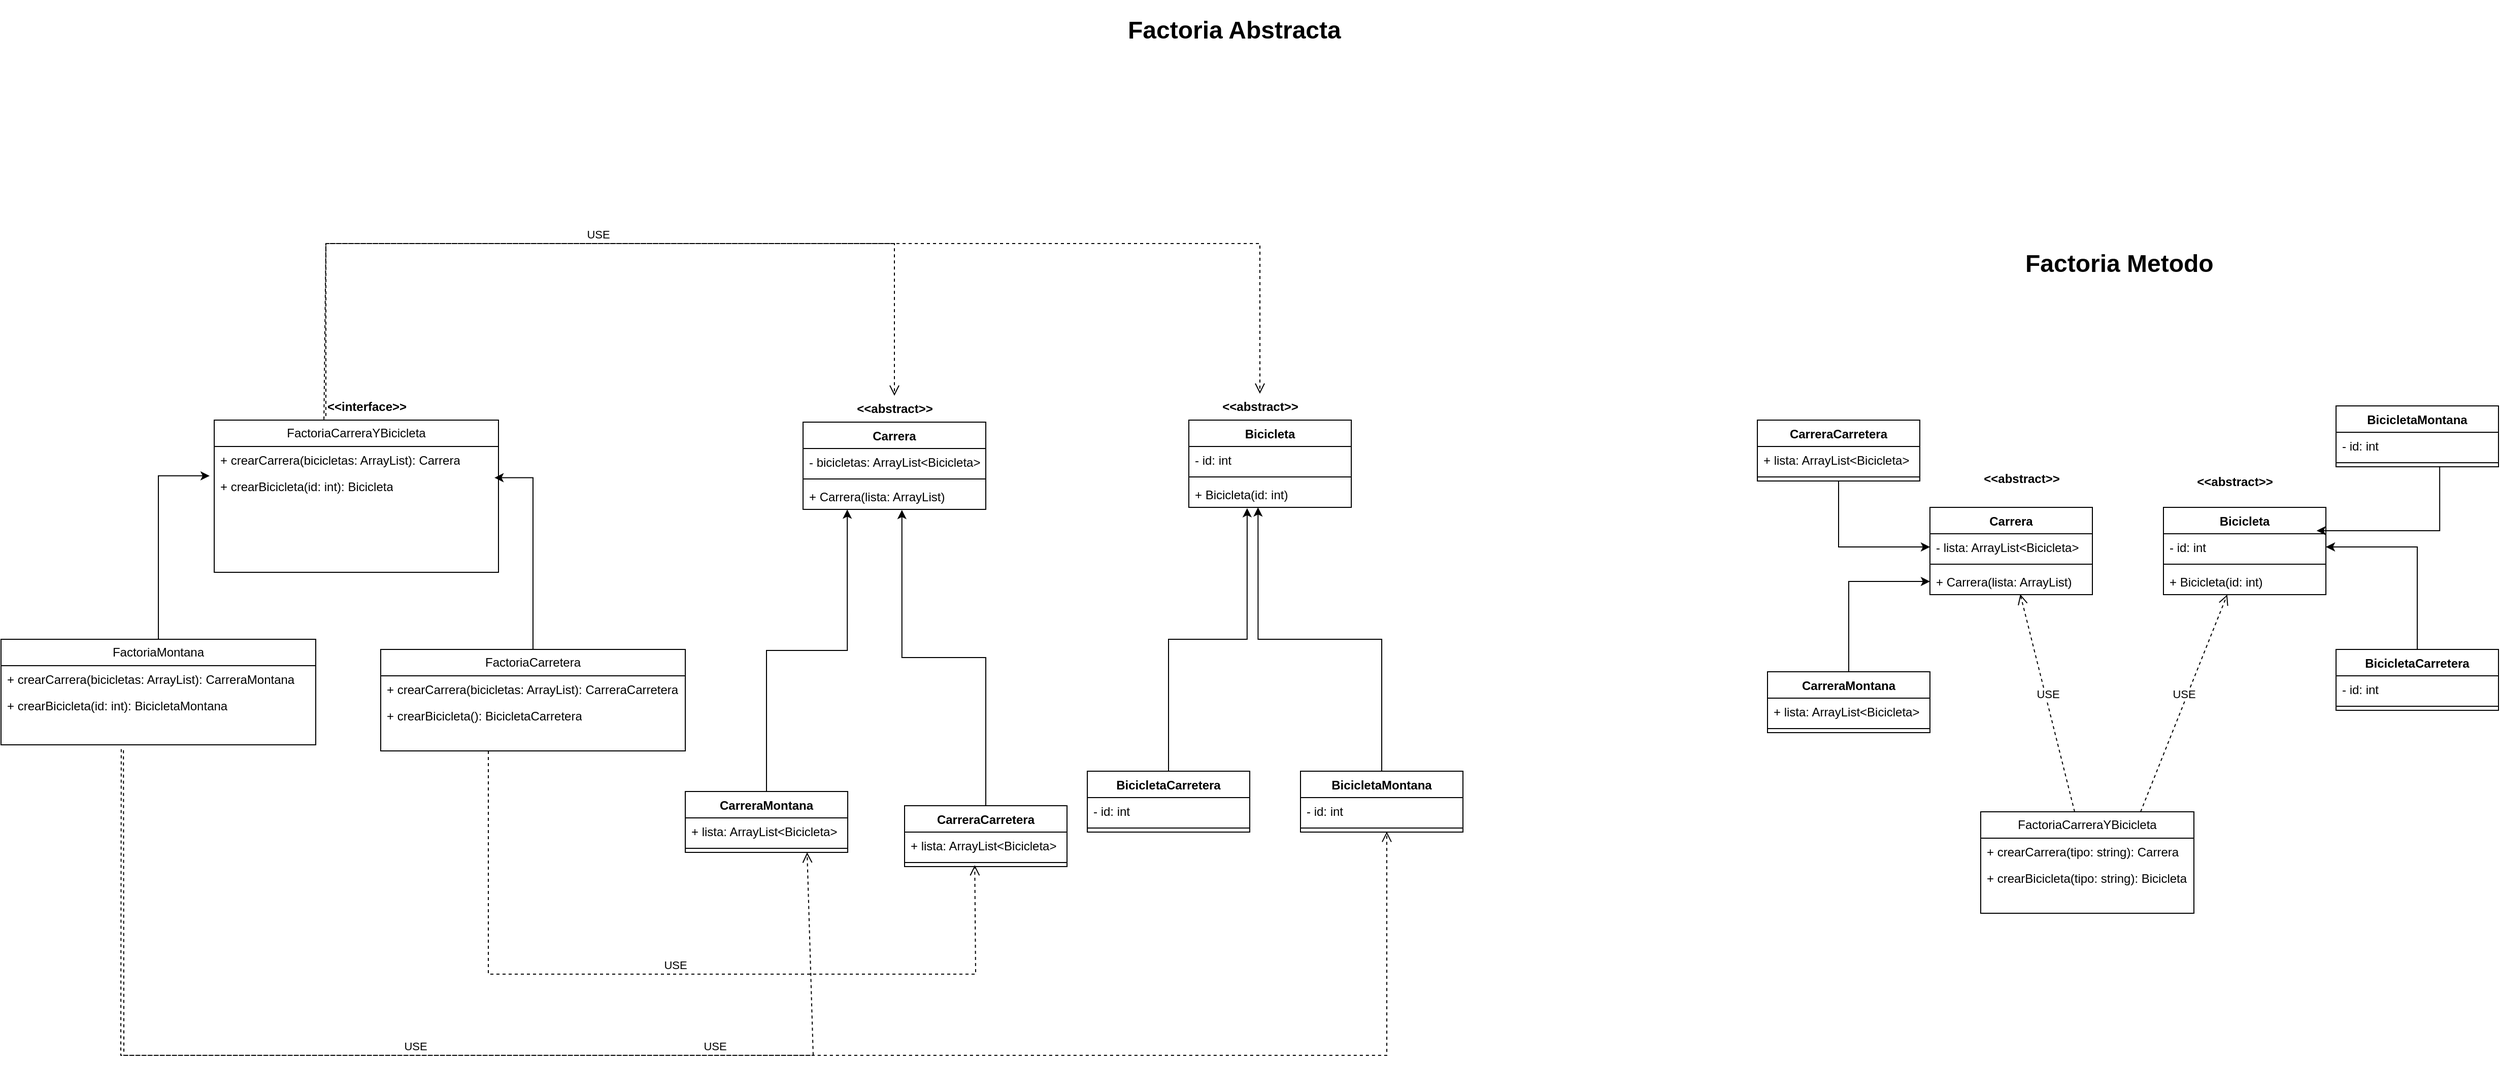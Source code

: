 <mxfile version="23.1.5" type="device">
  <diagram id="C5RBs43oDa-KdzZeNtuy" name="Page-1">
    <mxGraphModel dx="1958" dy="1063" grid="1" gridSize="10" guides="1" tooltips="1" connect="1" arrows="1" fold="1" page="0" pageScale="1" pageWidth="827" pageHeight="1169" math="0" shadow="0">
      <root>
        <mxCell id="WIyWlLk6GJQsqaUBKTNV-0" />
        <mxCell id="WIyWlLk6GJQsqaUBKTNV-1" parent="WIyWlLk6GJQsqaUBKTNV-0" />
        <mxCell id="eIwMA6RZp4UQQGY7Jjtt-12" value="FactoriaMontana" style="swimlane;fontStyle=0;childLayout=stackLayout;horizontal=1;startSize=26;fillColor=none;horizontalStack=0;resizeParent=1;resizeParentMax=0;resizeLast=0;collapsible=1;marginBottom=0;whiteSpace=wrap;html=1;" parent="WIyWlLk6GJQsqaUBKTNV-1" vertex="1">
          <mxGeometry x="-600" y="510" width="310" height="104" as="geometry" />
        </mxCell>
        <mxCell id="eIwMA6RZp4UQQGY7Jjtt-13" value="+ crearCarrera(bicicletas: ArrayList): CarreraMontana" style="text;strokeColor=none;fillColor=none;align=left;verticalAlign=top;spacingLeft=4;spacingRight=4;overflow=hidden;rotatable=0;points=[[0,0.5],[1,0.5]];portConstraint=eastwest;whiteSpace=wrap;html=1;" parent="eIwMA6RZp4UQQGY7Jjtt-12" vertex="1">
          <mxGeometry y="26" width="310" height="26" as="geometry" />
        </mxCell>
        <mxCell id="eIwMA6RZp4UQQGY7Jjtt-14" value="+ crearBicicleta(id: int): BicicletaMontana" style="text;strokeColor=none;fillColor=none;align=left;verticalAlign=top;spacingLeft=4;spacingRight=4;overflow=hidden;rotatable=0;points=[[0,0.5],[1,0.5]];portConstraint=eastwest;whiteSpace=wrap;html=1;" parent="eIwMA6RZp4UQQGY7Jjtt-12" vertex="1">
          <mxGeometry y="52" width="310" height="52" as="geometry" />
        </mxCell>
        <mxCell id="eIwMA6RZp4UQQGY7Jjtt-15" value="FactoriaCarretera" style="swimlane;fontStyle=0;childLayout=stackLayout;horizontal=1;startSize=26;fillColor=none;horizontalStack=0;resizeParent=1;resizeParentMax=0;resizeLast=0;collapsible=1;marginBottom=0;whiteSpace=wrap;html=1;" parent="WIyWlLk6GJQsqaUBKTNV-1" vertex="1">
          <mxGeometry x="-226" y="520" width="300" height="100" as="geometry" />
        </mxCell>
        <mxCell id="eIwMA6RZp4UQQGY7Jjtt-16" value="+ crearCarrera(bicicletas: ArrayList): CarreraCarretera" style="text;strokeColor=none;fillColor=none;align=left;verticalAlign=top;spacingLeft=4;spacingRight=4;overflow=hidden;rotatable=0;points=[[0,0.5],[1,0.5]];portConstraint=eastwest;whiteSpace=wrap;html=1;" parent="eIwMA6RZp4UQQGY7Jjtt-15" vertex="1">
          <mxGeometry y="26" width="300" height="26" as="geometry" />
        </mxCell>
        <mxCell id="eIwMA6RZp4UQQGY7Jjtt-17" value="+ crearBicicleta(): BicicletaCarretera" style="text;strokeColor=none;fillColor=none;align=left;verticalAlign=top;spacingLeft=4;spacingRight=4;overflow=hidden;rotatable=0;points=[[0,0.5],[1,0.5]];portConstraint=eastwest;whiteSpace=wrap;html=1;" parent="eIwMA6RZp4UQQGY7Jjtt-15" vertex="1">
          <mxGeometry y="52" width="300" height="48" as="geometry" />
        </mxCell>
        <mxCell id="eIwMA6RZp4UQQGY7Jjtt-20" style="edgeStyle=orthogonalEdgeStyle;rounded=0;orthogonalLoop=1;jettySize=auto;html=1;entryX=-0.016;entryY=0.03;entryDx=0;entryDy=0;entryPerimeter=0;" parent="WIyWlLk6GJQsqaUBKTNV-1" source="eIwMA6RZp4UQQGY7Jjtt-12" target="eIwMA6RZp4UQQGY7Jjtt-2" edge="1">
          <mxGeometry relative="1" as="geometry" />
        </mxCell>
        <mxCell id="eIwMA6RZp4UQQGY7Jjtt-21" style="edgeStyle=orthogonalEdgeStyle;rounded=0;orthogonalLoop=1;jettySize=auto;html=1;entryX=0.986;entryY=0.049;entryDx=0;entryDy=0;entryPerimeter=0;" parent="WIyWlLk6GJQsqaUBKTNV-1" source="eIwMA6RZp4UQQGY7Jjtt-15" target="eIwMA6RZp4UQQGY7Jjtt-2" edge="1">
          <mxGeometry relative="1" as="geometry" />
        </mxCell>
        <mxCell id="eIwMA6RZp4UQQGY7Jjtt-30" style="edgeStyle=orthogonalEdgeStyle;rounded=0;orthogonalLoop=1;jettySize=auto;html=1;entryX=0.242;entryY=1.005;entryDx=0;entryDy=0;entryPerimeter=0;" parent="WIyWlLk6GJQsqaUBKTNV-1" source="eIwMA6RZp4UQQGY7Jjtt-22" target="eIwMA6RZp4UQQGY7Jjtt-7" edge="1">
          <mxGeometry relative="1" as="geometry" />
        </mxCell>
        <mxCell id="eIwMA6RZp4UQQGY7Jjtt-22" value="CarreraMontana" style="swimlane;fontStyle=1;align=center;verticalAlign=top;childLayout=stackLayout;horizontal=1;startSize=26;horizontalStack=0;resizeParent=1;resizeParentMax=0;resizeLast=0;collapsible=1;marginBottom=0;whiteSpace=wrap;html=1;" parent="WIyWlLk6GJQsqaUBKTNV-1" vertex="1">
          <mxGeometry x="74" y="660" width="160" height="60" as="geometry" />
        </mxCell>
        <mxCell id="eIwMA6RZp4UQQGY7Jjtt-23" value="+ lista: ArrayList&amp;lt;Bicicleta&amp;gt;" style="text;strokeColor=none;fillColor=none;align=left;verticalAlign=top;spacingLeft=4;spacingRight=4;overflow=hidden;rotatable=0;points=[[0,0.5],[1,0.5]];portConstraint=eastwest;whiteSpace=wrap;html=1;" parent="eIwMA6RZp4UQQGY7Jjtt-22" vertex="1">
          <mxGeometry y="26" width="160" height="26" as="geometry" />
        </mxCell>
        <mxCell id="eIwMA6RZp4UQQGY7Jjtt-24" value="" style="line;strokeWidth=1;fillColor=none;align=left;verticalAlign=middle;spacingTop=-1;spacingLeft=3;spacingRight=3;rotatable=0;labelPosition=right;points=[];portConstraint=eastwest;strokeColor=inherit;" parent="eIwMA6RZp4UQQGY7Jjtt-22" vertex="1">
          <mxGeometry y="52" width="160" height="8" as="geometry" />
        </mxCell>
        <mxCell id="eIwMA6RZp4UQQGY7Jjtt-26" value="CarreraCarretera" style="swimlane;fontStyle=1;align=center;verticalAlign=top;childLayout=stackLayout;horizontal=1;startSize=26;horizontalStack=0;resizeParent=1;resizeParentMax=0;resizeLast=0;collapsible=1;marginBottom=0;whiteSpace=wrap;html=1;" parent="WIyWlLk6GJQsqaUBKTNV-1" vertex="1">
          <mxGeometry x="290" y="674" width="160" height="60" as="geometry" />
        </mxCell>
        <mxCell id="eIwMA6RZp4UQQGY7Jjtt-27" value="+ lista: ArrayList&amp;lt;Bicicleta&amp;gt;" style="text;strokeColor=none;fillColor=none;align=left;verticalAlign=top;spacingLeft=4;spacingRight=4;overflow=hidden;rotatable=0;points=[[0,0.5],[1,0.5]];portConstraint=eastwest;whiteSpace=wrap;html=1;" parent="eIwMA6RZp4UQQGY7Jjtt-26" vertex="1">
          <mxGeometry y="26" width="160" height="26" as="geometry" />
        </mxCell>
        <mxCell id="eIwMA6RZp4UQQGY7Jjtt-28" value="" style="line;strokeWidth=1;fillColor=none;align=left;verticalAlign=middle;spacingTop=-1;spacingLeft=3;spacingRight=3;rotatable=0;labelPosition=right;points=[];portConstraint=eastwest;strokeColor=inherit;" parent="eIwMA6RZp4UQQGY7Jjtt-26" vertex="1">
          <mxGeometry y="52" width="160" height="8" as="geometry" />
        </mxCell>
        <mxCell id="eIwMA6RZp4UQQGY7Jjtt-31" style="edgeStyle=orthogonalEdgeStyle;rounded=0;orthogonalLoop=1;jettySize=auto;html=1;entryX=0.541;entryY=1.02;entryDx=0;entryDy=0;entryPerimeter=0;" parent="WIyWlLk6GJQsqaUBKTNV-1" source="eIwMA6RZp4UQQGY7Jjtt-26" target="eIwMA6RZp4UQQGY7Jjtt-7" edge="1">
          <mxGeometry relative="1" as="geometry">
            <mxPoint x="310" y="400" as="targetPoint" />
          </mxGeometry>
        </mxCell>
        <mxCell id="eIwMA6RZp4UQQGY7Jjtt-41" style="edgeStyle=orthogonalEdgeStyle;rounded=0;orthogonalLoop=1;jettySize=auto;html=1;entryX=0.359;entryY=1.031;entryDx=0;entryDy=0;entryPerimeter=0;" parent="WIyWlLk6GJQsqaUBKTNV-1" source="eIwMA6RZp4UQQGY7Jjtt-32" target="eIwMA6RZp4UQQGY7Jjtt-11" edge="1">
          <mxGeometry relative="1" as="geometry" />
        </mxCell>
        <mxCell id="eIwMA6RZp4UQQGY7Jjtt-32" value="BicicletaCarretera" style="swimlane;fontStyle=1;align=center;verticalAlign=top;childLayout=stackLayout;horizontal=1;startSize=26;horizontalStack=0;resizeParent=1;resizeParentMax=0;resizeLast=0;collapsible=1;marginBottom=0;whiteSpace=wrap;html=1;" parent="WIyWlLk6GJQsqaUBKTNV-1" vertex="1">
          <mxGeometry x="470" y="640" width="160" height="60" as="geometry" />
        </mxCell>
        <mxCell id="eIwMA6RZp4UQQGY7Jjtt-33" value="- id: int" style="text;strokeColor=none;fillColor=none;align=left;verticalAlign=top;spacingLeft=4;spacingRight=4;overflow=hidden;rotatable=0;points=[[0,0.5],[1,0.5]];portConstraint=eastwest;whiteSpace=wrap;html=1;" parent="eIwMA6RZp4UQQGY7Jjtt-32" vertex="1">
          <mxGeometry y="26" width="160" height="26" as="geometry" />
        </mxCell>
        <mxCell id="eIwMA6RZp4UQQGY7Jjtt-34" value="" style="line;strokeWidth=1;fillColor=none;align=left;verticalAlign=middle;spacingTop=-1;spacingLeft=3;spacingRight=3;rotatable=0;labelPosition=right;points=[];portConstraint=eastwest;strokeColor=inherit;" parent="eIwMA6RZp4UQQGY7Jjtt-32" vertex="1">
          <mxGeometry y="52" width="160" height="8" as="geometry" />
        </mxCell>
        <mxCell id="eIwMA6RZp4UQQGY7Jjtt-40" style="edgeStyle=orthogonalEdgeStyle;rounded=0;orthogonalLoop=1;jettySize=auto;html=1;entryX=0.426;entryY=1;entryDx=0;entryDy=0;entryPerimeter=0;" parent="WIyWlLk6GJQsqaUBKTNV-1" source="eIwMA6RZp4UQQGY7Jjtt-36" target="eIwMA6RZp4UQQGY7Jjtt-11" edge="1">
          <mxGeometry relative="1" as="geometry" />
        </mxCell>
        <mxCell id="eIwMA6RZp4UQQGY7Jjtt-36" value="BicicletaMontana" style="swimlane;fontStyle=1;align=center;verticalAlign=top;childLayout=stackLayout;horizontal=1;startSize=26;horizontalStack=0;resizeParent=1;resizeParentMax=0;resizeLast=0;collapsible=1;marginBottom=0;whiteSpace=wrap;html=1;" parent="WIyWlLk6GJQsqaUBKTNV-1" vertex="1">
          <mxGeometry x="680" y="640" width="160" height="60" as="geometry" />
        </mxCell>
        <mxCell id="eIwMA6RZp4UQQGY7Jjtt-37" value="- id: int" style="text;strokeColor=none;fillColor=none;align=left;verticalAlign=top;spacingLeft=4;spacingRight=4;overflow=hidden;rotatable=0;points=[[0,0.5],[1,0.5]];portConstraint=eastwest;whiteSpace=wrap;html=1;" parent="eIwMA6RZp4UQQGY7Jjtt-36" vertex="1">
          <mxGeometry y="26" width="160" height="26" as="geometry" />
        </mxCell>
        <mxCell id="eIwMA6RZp4UQQGY7Jjtt-38" value="" style="line;strokeWidth=1;fillColor=none;align=left;verticalAlign=middle;spacingTop=-1;spacingLeft=3;spacingRight=3;rotatable=0;labelPosition=right;points=[];portConstraint=eastwest;strokeColor=inherit;" parent="eIwMA6RZp4UQQGY7Jjtt-36" vertex="1">
          <mxGeometry y="52" width="160" height="8" as="geometry" />
        </mxCell>
        <mxCell id="eIwMA6RZp4UQQGY7Jjtt-48" value="&lt;h1&gt;Factoria Abstracta&lt;/h1&gt;&lt;p&gt;&lt;br&gt;&lt;/p&gt;" style="text;html=1;spacing=5;spacingTop=-20;whiteSpace=wrap;overflow=hidden;rounded=0;" parent="WIyWlLk6GJQsqaUBKTNV-1" vertex="1">
          <mxGeometry x="505" y="-110" width="323" height="64" as="geometry" />
        </mxCell>
        <mxCell id="eIwMA6RZp4UQQGY7Jjtt-49" value="FactoriaCarreraYBicicleta" style="swimlane;fontStyle=0;childLayout=stackLayout;horizontal=1;startSize=26;fillColor=none;horizontalStack=0;resizeParent=1;resizeParentMax=0;resizeLast=0;collapsible=1;marginBottom=0;whiteSpace=wrap;html=1;" parent="WIyWlLk6GJQsqaUBKTNV-1" vertex="1">
          <mxGeometry x="1350" y="680" width="210" height="100" as="geometry" />
        </mxCell>
        <mxCell id="eIwMA6RZp4UQQGY7Jjtt-50" value="+ crearCarrera(tipo: string): Carrera" style="text;strokeColor=none;fillColor=none;align=left;verticalAlign=top;spacingLeft=4;spacingRight=4;overflow=hidden;rotatable=0;points=[[0,0.5],[1,0.5]];portConstraint=eastwest;whiteSpace=wrap;html=1;" parent="eIwMA6RZp4UQQGY7Jjtt-49" vertex="1">
          <mxGeometry y="26" width="210" height="26" as="geometry" />
        </mxCell>
        <mxCell id="eIwMA6RZp4UQQGY7Jjtt-51" value="+ crearBicicleta(tipo: string): Bicicleta" style="text;strokeColor=none;fillColor=none;align=left;verticalAlign=top;spacingLeft=4;spacingRight=4;overflow=hidden;rotatable=0;points=[[0,0.5],[1,0.5]];portConstraint=eastwest;whiteSpace=wrap;html=1;" parent="eIwMA6RZp4UQQGY7Jjtt-49" vertex="1">
          <mxGeometry y="52" width="210" height="48" as="geometry" />
        </mxCell>
        <mxCell id="eIwMA6RZp4UQQGY7Jjtt-52" value="Carrera&lt;div&gt;&lt;br/&gt;&lt;/div&gt;" style="swimlane;fontStyle=1;align=center;verticalAlign=top;childLayout=stackLayout;horizontal=1;startSize=26;horizontalStack=0;resizeParent=1;resizeParentMax=0;resizeLast=0;collapsible=1;marginBottom=0;whiteSpace=wrap;html=1;" parent="WIyWlLk6GJQsqaUBKTNV-1" vertex="1">
          <mxGeometry x="1300" y="380" width="160" height="86" as="geometry" />
        </mxCell>
        <mxCell id="eIwMA6RZp4UQQGY7Jjtt-53" value="- lista: ArrayList&amp;lt;Bicicleta&amp;gt;" style="text;strokeColor=none;fillColor=none;align=left;verticalAlign=top;spacingLeft=4;spacingRight=4;overflow=hidden;rotatable=0;points=[[0,0.5],[1,0.5]];portConstraint=eastwest;whiteSpace=wrap;html=1;" parent="eIwMA6RZp4UQQGY7Jjtt-52" vertex="1">
          <mxGeometry y="26" width="160" height="26" as="geometry" />
        </mxCell>
        <mxCell id="eIwMA6RZp4UQQGY7Jjtt-54" value="" style="line;strokeWidth=1;fillColor=none;align=left;verticalAlign=middle;spacingTop=-1;spacingLeft=3;spacingRight=3;rotatable=0;labelPosition=right;points=[];portConstraint=eastwest;strokeColor=inherit;" parent="eIwMA6RZp4UQQGY7Jjtt-52" vertex="1">
          <mxGeometry y="52" width="160" height="8" as="geometry" />
        </mxCell>
        <mxCell id="eIwMA6RZp4UQQGY7Jjtt-55" value="+ Carrera(lista: ArrayList)" style="text;strokeColor=none;fillColor=none;align=left;verticalAlign=top;spacingLeft=4;spacingRight=4;overflow=hidden;rotatable=0;points=[[0,0.5],[1,0.5]];portConstraint=eastwest;whiteSpace=wrap;html=1;" parent="eIwMA6RZp4UQQGY7Jjtt-52" vertex="1">
          <mxGeometry y="60" width="160" height="26" as="geometry" />
        </mxCell>
        <mxCell id="eIwMA6RZp4UQQGY7Jjtt-56" value="Bicicleta&lt;div&gt;&lt;br/&gt;&lt;/div&gt;" style="swimlane;fontStyle=1;align=center;verticalAlign=top;childLayout=stackLayout;horizontal=1;startSize=26;horizontalStack=0;resizeParent=1;resizeParentMax=0;resizeLast=0;collapsible=1;marginBottom=0;whiteSpace=wrap;html=1;" parent="WIyWlLk6GJQsqaUBKTNV-1" vertex="1">
          <mxGeometry x="1530" y="380" width="160" height="86" as="geometry" />
        </mxCell>
        <mxCell id="eIwMA6RZp4UQQGY7Jjtt-57" value="- id: int" style="text;strokeColor=none;fillColor=none;align=left;verticalAlign=top;spacingLeft=4;spacingRight=4;overflow=hidden;rotatable=0;points=[[0,0.5],[1,0.5]];portConstraint=eastwest;whiteSpace=wrap;html=1;" parent="eIwMA6RZp4UQQGY7Jjtt-56" vertex="1">
          <mxGeometry y="26" width="160" height="26" as="geometry" />
        </mxCell>
        <mxCell id="eIwMA6RZp4UQQGY7Jjtt-58" value="" style="line;strokeWidth=1;fillColor=none;align=left;verticalAlign=middle;spacingTop=-1;spacingLeft=3;spacingRight=3;rotatable=0;labelPosition=right;points=[];portConstraint=eastwest;strokeColor=inherit;" parent="eIwMA6RZp4UQQGY7Jjtt-56" vertex="1">
          <mxGeometry y="52" width="160" height="8" as="geometry" />
        </mxCell>
        <mxCell id="eIwMA6RZp4UQQGY7Jjtt-59" value="+ Bicicleta(id: int)" style="text;strokeColor=none;fillColor=none;align=left;verticalAlign=top;spacingLeft=4;spacingRight=4;overflow=hidden;rotatable=0;points=[[0,0.5],[1,0.5]];portConstraint=eastwest;whiteSpace=wrap;html=1;" parent="eIwMA6RZp4UQQGY7Jjtt-56" vertex="1">
          <mxGeometry y="60" width="160" height="26" as="geometry" />
        </mxCell>
        <mxCell id="eIwMA6RZp4UQQGY7Jjtt-68" style="edgeStyle=orthogonalEdgeStyle;rounded=0;orthogonalLoop=1;jettySize=auto;html=1;" parent="WIyWlLk6GJQsqaUBKTNV-1" source="eIwMA6RZp4UQQGY7Jjtt-69" target="eIwMA6RZp4UQQGY7Jjtt-55" edge="1">
          <mxGeometry relative="1" as="geometry" />
        </mxCell>
        <mxCell id="eIwMA6RZp4UQQGY7Jjtt-69" value="CarreraMontana" style="swimlane;fontStyle=1;align=center;verticalAlign=top;childLayout=stackLayout;horizontal=1;startSize=26;horizontalStack=0;resizeParent=1;resizeParentMax=0;resizeLast=0;collapsible=1;marginBottom=0;whiteSpace=wrap;html=1;" parent="WIyWlLk6GJQsqaUBKTNV-1" vertex="1">
          <mxGeometry x="1140" y="542" width="160" height="60" as="geometry" />
        </mxCell>
        <mxCell id="eIwMA6RZp4UQQGY7Jjtt-70" value="+ lista: ArrayList&amp;lt;Bicicleta&amp;gt;" style="text;strokeColor=none;fillColor=none;align=left;verticalAlign=top;spacingLeft=4;spacingRight=4;overflow=hidden;rotatable=0;points=[[0,0.5],[1,0.5]];portConstraint=eastwest;whiteSpace=wrap;html=1;" parent="eIwMA6RZp4UQQGY7Jjtt-69" vertex="1">
          <mxGeometry y="26" width="160" height="26" as="geometry" />
        </mxCell>
        <mxCell id="eIwMA6RZp4UQQGY7Jjtt-71" value="" style="line;strokeWidth=1;fillColor=none;align=left;verticalAlign=middle;spacingTop=-1;spacingLeft=3;spacingRight=3;rotatable=0;labelPosition=right;points=[];portConstraint=eastwest;strokeColor=inherit;" parent="eIwMA6RZp4UQQGY7Jjtt-69" vertex="1">
          <mxGeometry y="52" width="160" height="8" as="geometry" />
        </mxCell>
        <mxCell id="eIwMA6RZp4UQQGY7Jjtt-73" value="CarreraCarretera" style="swimlane;fontStyle=1;align=center;verticalAlign=top;childLayout=stackLayout;horizontal=1;startSize=26;horizontalStack=0;resizeParent=1;resizeParentMax=0;resizeLast=0;collapsible=1;marginBottom=0;whiteSpace=wrap;html=1;" parent="WIyWlLk6GJQsqaUBKTNV-1" vertex="1">
          <mxGeometry x="1130" y="294" width="160" height="60" as="geometry" />
        </mxCell>
        <mxCell id="eIwMA6RZp4UQQGY7Jjtt-74" value="+ lista: ArrayList&amp;lt;Bicicleta&amp;gt;" style="text;strokeColor=none;fillColor=none;align=left;verticalAlign=top;spacingLeft=4;spacingRight=4;overflow=hidden;rotatable=0;points=[[0,0.5],[1,0.5]];portConstraint=eastwest;whiteSpace=wrap;html=1;" parent="eIwMA6RZp4UQQGY7Jjtt-73" vertex="1">
          <mxGeometry y="26" width="160" height="26" as="geometry" />
        </mxCell>
        <mxCell id="eIwMA6RZp4UQQGY7Jjtt-75" value="" style="line;strokeWidth=1;fillColor=none;align=left;verticalAlign=middle;spacingTop=-1;spacingLeft=3;spacingRight=3;rotatable=0;labelPosition=right;points=[];portConstraint=eastwest;strokeColor=inherit;" parent="eIwMA6RZp4UQQGY7Jjtt-73" vertex="1">
          <mxGeometry y="52" width="160" height="8" as="geometry" />
        </mxCell>
        <mxCell id="eIwMA6RZp4UQQGY7Jjtt-77" style="edgeStyle=orthogonalEdgeStyle;rounded=0;orthogonalLoop=1;jettySize=auto;html=1;entryX=0;entryY=0.5;entryDx=0;entryDy=0;" parent="WIyWlLk6GJQsqaUBKTNV-1" source="eIwMA6RZp4UQQGY7Jjtt-73" target="eIwMA6RZp4UQQGY7Jjtt-53" edge="1">
          <mxGeometry relative="1" as="geometry" />
        </mxCell>
        <mxCell id="eIwMA6RZp4UQQGY7Jjtt-78" style="edgeStyle=orthogonalEdgeStyle;rounded=0;orthogonalLoop=1;jettySize=auto;html=1;entryX=1;entryY=0.5;entryDx=0;entryDy=0;" parent="WIyWlLk6GJQsqaUBKTNV-1" source="eIwMA6RZp4UQQGY7Jjtt-79" target="eIwMA6RZp4UQQGY7Jjtt-57" edge="1">
          <mxGeometry relative="1" as="geometry" />
        </mxCell>
        <mxCell id="eIwMA6RZp4UQQGY7Jjtt-79" value="BicicletaCarretera" style="swimlane;fontStyle=1;align=center;verticalAlign=top;childLayout=stackLayout;horizontal=1;startSize=26;horizontalStack=0;resizeParent=1;resizeParentMax=0;resizeLast=0;collapsible=1;marginBottom=0;whiteSpace=wrap;html=1;" parent="WIyWlLk6GJQsqaUBKTNV-1" vertex="1">
          <mxGeometry x="1700" y="520" width="160" height="60" as="geometry" />
        </mxCell>
        <mxCell id="eIwMA6RZp4UQQGY7Jjtt-80" value="- id: int" style="text;strokeColor=none;fillColor=none;align=left;verticalAlign=top;spacingLeft=4;spacingRight=4;overflow=hidden;rotatable=0;points=[[0,0.5],[1,0.5]];portConstraint=eastwest;whiteSpace=wrap;html=1;" parent="eIwMA6RZp4UQQGY7Jjtt-79" vertex="1">
          <mxGeometry y="26" width="160" height="26" as="geometry" />
        </mxCell>
        <mxCell id="eIwMA6RZp4UQQGY7Jjtt-81" value="" style="line;strokeWidth=1;fillColor=none;align=left;verticalAlign=middle;spacingTop=-1;spacingLeft=3;spacingRight=3;rotatable=0;labelPosition=right;points=[];portConstraint=eastwest;strokeColor=inherit;" parent="eIwMA6RZp4UQQGY7Jjtt-79" vertex="1">
          <mxGeometry y="52" width="160" height="8" as="geometry" />
        </mxCell>
        <mxCell id="eIwMA6RZp4UQQGY7Jjtt-83" style="edgeStyle=orthogonalEdgeStyle;rounded=0;orthogonalLoop=1;jettySize=auto;html=1;entryX=0.943;entryY=-0.117;entryDx=0;entryDy=0;entryPerimeter=0;exitX=0.638;exitY=0.928;exitDx=0;exitDy=0;exitPerimeter=0;" parent="WIyWlLk6GJQsqaUBKTNV-1" source="eIwMA6RZp4UQQGY7Jjtt-86" target="eIwMA6RZp4UQQGY7Jjtt-57" edge="1">
          <mxGeometry relative="1" as="geometry">
            <mxPoint x="1795.947" y="366" as="sourcePoint" />
            <mxPoint x="1706" y="419.0" as="targetPoint" />
          </mxGeometry>
        </mxCell>
        <mxCell id="eIwMA6RZp4UQQGY7Jjtt-84" value="BicicletaMontana" style="swimlane;fontStyle=1;align=center;verticalAlign=top;childLayout=stackLayout;horizontal=1;startSize=26;horizontalStack=0;resizeParent=1;resizeParentMax=0;resizeLast=0;collapsible=1;marginBottom=0;whiteSpace=wrap;html=1;" parent="WIyWlLk6GJQsqaUBKTNV-1" vertex="1">
          <mxGeometry x="1700" y="280" width="160" height="60" as="geometry" />
        </mxCell>
        <mxCell id="eIwMA6RZp4UQQGY7Jjtt-85" value="- id: int" style="text;strokeColor=none;fillColor=none;align=left;verticalAlign=top;spacingLeft=4;spacingRight=4;overflow=hidden;rotatable=0;points=[[0,0.5],[1,0.5]];portConstraint=eastwest;whiteSpace=wrap;html=1;" parent="eIwMA6RZp4UQQGY7Jjtt-84" vertex="1">
          <mxGeometry y="26" width="160" height="26" as="geometry" />
        </mxCell>
        <mxCell id="eIwMA6RZp4UQQGY7Jjtt-86" value="" style="line;strokeWidth=1;fillColor=none;align=left;verticalAlign=middle;spacingTop=-1;spacingLeft=3;spacingRight=3;rotatable=0;labelPosition=right;points=[];portConstraint=eastwest;strokeColor=inherit;" parent="eIwMA6RZp4UQQGY7Jjtt-84" vertex="1">
          <mxGeometry y="52" width="160" height="8" as="geometry" />
        </mxCell>
        <mxCell id="eIwMA6RZp4UQQGY7Jjtt-89" value="&amp;lt;&amp;lt;abstract&amp;gt;&amp;gt;" style="text;align=center;fontStyle=1;verticalAlign=middle;spacingLeft=3;spacingRight=3;strokeColor=none;rotatable=0;points=[[0,0.5],[1,0.5]];portConstraint=eastwest;html=1;" parent="WIyWlLk6GJQsqaUBKTNV-1" vertex="1">
          <mxGeometry x="1560" y="342" width="80" height="26" as="geometry" />
        </mxCell>
        <mxCell id="eIwMA6RZp4UQQGY7Jjtt-90" value="&amp;lt;&amp;lt;abstract&amp;gt;&amp;gt;" style="text;align=center;fontStyle=1;verticalAlign=middle;spacingLeft=3;spacingRight=3;strokeColor=none;rotatable=0;points=[[0,0.5],[1,0.5]];portConstraint=eastwest;html=1;" parent="WIyWlLk6GJQsqaUBKTNV-1" vertex="1">
          <mxGeometry x="1350" y="339" width="80" height="26" as="geometry" />
        </mxCell>
        <mxCell id="eIwMA6RZp4UQQGY7Jjtt-91" value="&lt;h1&gt;Factoria Metodo&lt;/h1&gt;" style="text;html=1;spacing=5;spacingTop=-20;whiteSpace=wrap;overflow=hidden;rounded=0;" parent="WIyWlLk6GJQsqaUBKTNV-1" vertex="1">
          <mxGeometry x="1389" y="120" width="261" height="80" as="geometry" />
        </mxCell>
        <mxCell id="eIwMA6RZp4UQQGY7Jjtt-94" value="USE" style="html=1;verticalAlign=bottom;endArrow=open;dashed=1;endSize=8;curved=0;rounded=0;entryX=0.75;entryY=1;entryDx=0;entryDy=0;exitX=0.382;exitY=1.082;exitDx=0;exitDy=0;exitPerimeter=0;" parent="WIyWlLk6GJQsqaUBKTNV-1" target="eIwMA6RZp4UQQGY7Jjtt-22" edge="1" source="eIwMA6RZp4UQQGY7Jjtt-14">
          <mxGeometry relative="1" as="geometry">
            <mxPoint x="120" y="700" as="sourcePoint" />
            <mxPoint x="108.542" y="425" as="targetPoint" />
            <Array as="points">
              <mxPoint x="-482" y="920" />
              <mxPoint x="200" y="920" />
            </Array>
          </mxGeometry>
        </mxCell>
        <mxCell id="eIwMA6RZp4UQQGY7Jjtt-95" value="USE" style="html=1;verticalAlign=bottom;endArrow=open;dashed=1;endSize=8;curved=0;rounded=0;entryX=0.531;entryY=0.948;entryDx=0;entryDy=0;entryPerimeter=0;exitX=0.389;exitY=1.104;exitDx=0;exitDy=0;exitPerimeter=0;" parent="WIyWlLk6GJQsqaUBKTNV-1" target="eIwMA6RZp4UQQGY7Jjtt-38" edge="1" source="eIwMA6RZp4UQQGY7Jjtt-14">
          <mxGeometry relative="1" as="geometry">
            <mxPoint x="130" y="710" as="sourcePoint" />
            <mxPoint x="553.2" y="428.65" as="targetPoint" />
            <Array as="points">
              <mxPoint x="-479" y="920" />
              <mxPoint x="765" y="920" />
            </Array>
          </mxGeometry>
        </mxCell>
        <mxCell id="eIwMA6RZp4UQQGY7Jjtt-96" value="USE" style="html=1;verticalAlign=bottom;endArrow=open;dashed=1;endSize=8;curved=0;rounded=0;entryX=0.432;entryY=0.823;entryDx=0;entryDy=0;entryPerimeter=0;" parent="WIyWlLk6GJQsqaUBKTNV-1" target="eIwMA6RZp4UQQGY7Jjtt-28" edge="1">
          <mxGeometry relative="1" as="geometry">
            <mxPoint x="-120" y="620" as="sourcePoint" />
            <mxPoint x="291.68" y="426.076" as="targetPoint" />
            <Array as="points">
              <mxPoint x="-120" y="840" />
              <mxPoint x="360" y="840" />
            </Array>
          </mxGeometry>
        </mxCell>
        <mxCell id="eIwMA6RZp4UQQGY7Jjtt-98" value="USE" style="html=1;verticalAlign=bottom;endArrow=open;dashed=1;endSize=8;curved=0;rounded=0;exitX=0.386;exitY=-0.004;exitDx=0;exitDy=0;exitPerimeter=0;" parent="WIyWlLk6GJQsqaUBKTNV-1" source="eIwMA6RZp4UQQGY7Jjtt-0" target="eIwMA6RZp4UQQGY7Jjtt-45" edge="1">
          <mxGeometry relative="1" as="geometry">
            <mxPoint x="160" y="740" as="sourcePoint" />
            <mxPoint x="149" y="465" as="targetPoint" />
            <Array as="points">
              <mxPoint x="-280" y="120" />
              <mxPoint x="280" y="120" />
            </Array>
          </mxGeometry>
        </mxCell>
        <mxCell id="eIwMA6RZp4UQQGY7Jjtt-99" value="" style="html=1;verticalAlign=bottom;endArrow=open;dashed=1;endSize=8;curved=0;rounded=0;" parent="WIyWlLk6GJQsqaUBKTNV-1" target="eIwMA6RZp4UQQGY7Jjtt-44" edge="1">
          <mxGeometry relative="1" as="geometry">
            <mxPoint x="-280" y="290" as="sourcePoint" />
            <mxPoint x="-282.6" y="-31.79" as="targetPoint" />
            <Array as="points">
              <mxPoint x="-280" y="120" />
              <mxPoint x="640" y="120" />
            </Array>
          </mxGeometry>
        </mxCell>
        <mxCell id="eIwMA6RZp4UQQGY7Jjtt-101" value="USE" style="html=1;verticalAlign=bottom;endArrow=open;dashed=1;endSize=8;curved=0;rounded=0;exitX=0.75;exitY=0;exitDx=0;exitDy=0;" parent="WIyWlLk6GJQsqaUBKTNV-1" source="eIwMA6RZp4UQQGY7Jjtt-49" target="eIwMA6RZp4UQQGY7Jjtt-56" edge="1">
          <mxGeometry relative="1" as="geometry">
            <mxPoint x="1465" y="690" as="sourcePoint" />
            <mxPoint x="1290" y="280" as="targetPoint" />
          </mxGeometry>
        </mxCell>
        <mxCell id="eIwMA6RZp4UQQGY7Jjtt-100" value="USE" style="html=1;verticalAlign=bottom;endArrow=open;dashed=1;endSize=8;curved=0;rounded=0;entryX=0.556;entryY=0.986;entryDx=0;entryDy=0;entryPerimeter=0;" parent="WIyWlLk6GJQsqaUBKTNV-1" source="eIwMA6RZp4UQQGY7Jjtt-49" target="eIwMA6RZp4UQQGY7Jjtt-55" edge="1">
          <mxGeometry relative="1" as="geometry">
            <mxPoint x="1341" y="812" as="sourcePoint" />
            <mxPoint x="1280" y="270" as="targetPoint" />
          </mxGeometry>
        </mxCell>
        <mxCell id="0l2OsiBIS8iNwILE67JL-0" value="" style="group" vertex="1" connectable="0" parent="WIyWlLk6GJQsqaUBKTNV-1">
          <mxGeometry x="570" y="268" width="160" height="112" as="geometry" />
        </mxCell>
        <mxCell id="eIwMA6RZp4UQQGY7Jjtt-8" value="Bicicleta&lt;div&gt;&lt;br/&gt;&lt;/div&gt;" style="swimlane;fontStyle=1;align=center;verticalAlign=top;childLayout=stackLayout;horizontal=1;startSize=26;horizontalStack=0;resizeParent=1;resizeParentMax=0;resizeLast=0;collapsible=1;marginBottom=0;whiteSpace=wrap;html=1;" parent="0l2OsiBIS8iNwILE67JL-0" vertex="1">
          <mxGeometry y="26" width="160" height="86" as="geometry" />
        </mxCell>
        <mxCell id="eIwMA6RZp4UQQGY7Jjtt-9" value="- id: int" style="text;strokeColor=none;fillColor=none;align=left;verticalAlign=top;spacingLeft=4;spacingRight=4;overflow=hidden;rotatable=0;points=[[0,0.5],[1,0.5]];portConstraint=eastwest;whiteSpace=wrap;html=1;" parent="eIwMA6RZp4UQQGY7Jjtt-8" vertex="1">
          <mxGeometry y="26" width="160" height="26" as="geometry" />
        </mxCell>
        <mxCell id="eIwMA6RZp4UQQGY7Jjtt-10" value="" style="line;strokeWidth=1;fillColor=none;align=left;verticalAlign=middle;spacingTop=-1;spacingLeft=3;spacingRight=3;rotatable=0;labelPosition=right;points=[];portConstraint=eastwest;strokeColor=inherit;" parent="eIwMA6RZp4UQQGY7Jjtt-8" vertex="1">
          <mxGeometry y="52" width="160" height="8" as="geometry" />
        </mxCell>
        <mxCell id="eIwMA6RZp4UQQGY7Jjtt-11" value="+ Bicicleta(id: int)" style="text;strokeColor=none;fillColor=none;align=left;verticalAlign=top;spacingLeft=4;spacingRight=4;overflow=hidden;rotatable=0;points=[[0,0.5],[1,0.5]];portConstraint=eastwest;whiteSpace=wrap;html=1;" parent="eIwMA6RZp4UQQGY7Jjtt-8" vertex="1">
          <mxGeometry y="60" width="160" height="26" as="geometry" />
        </mxCell>
        <mxCell id="eIwMA6RZp4UQQGY7Jjtt-44" value="&amp;lt;&amp;lt;abstract&amp;gt;&amp;gt;" style="text;align=center;fontStyle=1;verticalAlign=middle;spacingLeft=3;spacingRight=3;strokeColor=none;rotatable=0;points=[[0,0.5],[1,0.5]];portConstraint=eastwest;html=1;" parent="0l2OsiBIS8iNwILE67JL-0" vertex="1">
          <mxGeometry x="30" width="80" height="26" as="geometry" />
        </mxCell>
        <mxCell id="0l2OsiBIS8iNwILE67JL-1" value="" style="group" vertex="1" connectable="0" parent="WIyWlLk6GJQsqaUBKTNV-1">
          <mxGeometry x="190" y="270" width="180" height="112" as="geometry" />
        </mxCell>
        <mxCell id="eIwMA6RZp4UQQGY7Jjtt-4" value="Carrera&lt;div&gt;&lt;br/&gt;&lt;/div&gt;" style="swimlane;fontStyle=1;align=center;verticalAlign=top;childLayout=stackLayout;horizontal=1;startSize=26;horizontalStack=0;resizeParent=1;resizeParentMax=0;resizeLast=0;collapsible=1;marginBottom=0;whiteSpace=wrap;html=1;" parent="0l2OsiBIS8iNwILE67JL-1" vertex="1">
          <mxGeometry y="26" width="180" height="86" as="geometry" />
        </mxCell>
        <mxCell id="eIwMA6RZp4UQQGY7Jjtt-5" value="- bicicletas: ArrayList&amp;lt;Bicicleta&amp;gt;" style="text;strokeColor=none;fillColor=none;align=left;verticalAlign=top;spacingLeft=4;spacingRight=4;overflow=hidden;rotatable=0;points=[[0,0.5],[1,0.5]];portConstraint=eastwest;whiteSpace=wrap;html=1;" parent="eIwMA6RZp4UQQGY7Jjtt-4" vertex="1">
          <mxGeometry y="26" width="180" height="26" as="geometry" />
        </mxCell>
        <mxCell id="eIwMA6RZp4UQQGY7Jjtt-6" value="" style="line;strokeWidth=1;fillColor=none;align=left;verticalAlign=middle;spacingTop=-1;spacingLeft=3;spacingRight=3;rotatable=0;labelPosition=right;points=[];portConstraint=eastwest;strokeColor=inherit;" parent="eIwMA6RZp4UQQGY7Jjtt-4" vertex="1">
          <mxGeometry y="52" width="180" height="8" as="geometry" />
        </mxCell>
        <mxCell id="eIwMA6RZp4UQQGY7Jjtt-7" value="+ Carrera(lista: ArrayList)" style="text;strokeColor=none;fillColor=none;align=left;verticalAlign=top;spacingLeft=4;spacingRight=4;overflow=hidden;rotatable=0;points=[[0,0.5],[1,0.5]];portConstraint=eastwest;whiteSpace=wrap;html=1;" parent="eIwMA6RZp4UQQGY7Jjtt-4" vertex="1">
          <mxGeometry y="60" width="180" height="26" as="geometry" />
        </mxCell>
        <mxCell id="eIwMA6RZp4UQQGY7Jjtt-45" value="&amp;lt;&amp;lt;abstract&amp;gt;&amp;gt;" style="text;align=center;fontStyle=1;verticalAlign=middle;spacingLeft=3;spacingRight=3;strokeColor=none;rotatable=0;points=[[0,0.5],[1,0.5]];portConstraint=eastwest;html=1;" parent="0l2OsiBIS8iNwILE67JL-1" vertex="1">
          <mxGeometry x="50" width="80" height="26" as="geometry" />
        </mxCell>
        <mxCell id="0l2OsiBIS8iNwILE67JL-5" value="" style="group" vertex="1" connectable="0" parent="WIyWlLk6GJQsqaUBKTNV-1">
          <mxGeometry x="-390" y="268" width="280" height="176" as="geometry" />
        </mxCell>
        <mxCell id="eIwMA6RZp4UQQGY7Jjtt-0" value="FactoriaCarreraYBicicleta" style="swimlane;fontStyle=0;childLayout=stackLayout;horizontal=1;startSize=26;fillColor=none;horizontalStack=0;resizeParent=1;resizeParentMax=0;resizeLast=0;collapsible=1;marginBottom=0;whiteSpace=wrap;html=1;" parent="0l2OsiBIS8iNwILE67JL-5" vertex="1">
          <mxGeometry y="26" width="280" height="150" as="geometry" />
        </mxCell>
        <mxCell id="eIwMA6RZp4UQQGY7Jjtt-1" value="+ crearCarrera(bicicletas: ArrayList): Carrera" style="text;strokeColor=none;fillColor=none;align=left;verticalAlign=top;spacingLeft=4;spacingRight=4;overflow=hidden;rotatable=0;points=[[0,0.5],[1,0.5]];portConstraint=eastwest;whiteSpace=wrap;html=1;" parent="eIwMA6RZp4UQQGY7Jjtt-0" vertex="1">
          <mxGeometry y="26" width="280" height="26" as="geometry" />
        </mxCell>
        <mxCell id="eIwMA6RZp4UQQGY7Jjtt-2" value="+ crearBicicleta(id: int): Bicicleta" style="text;strokeColor=none;fillColor=none;align=left;verticalAlign=top;spacingLeft=4;spacingRight=4;overflow=hidden;rotatable=0;points=[[0,0.5],[1,0.5]];portConstraint=eastwest;whiteSpace=wrap;html=1;" parent="eIwMA6RZp4UQQGY7Jjtt-0" vertex="1">
          <mxGeometry y="52" width="280" height="98" as="geometry" />
        </mxCell>
        <mxCell id="eIwMA6RZp4UQQGY7Jjtt-43" value="&amp;lt;&amp;lt;interface&amp;gt;&amp;gt;" style="text;align=center;fontStyle=1;verticalAlign=middle;spacingLeft=3;spacingRight=3;strokeColor=none;rotatable=0;points=[[0,0.5],[1,0.5]];portConstraint=eastwest;html=1;" parent="0l2OsiBIS8iNwILE67JL-5" vertex="1">
          <mxGeometry x="110" width="80" height="26" as="geometry" />
        </mxCell>
      </root>
    </mxGraphModel>
  </diagram>
</mxfile>
